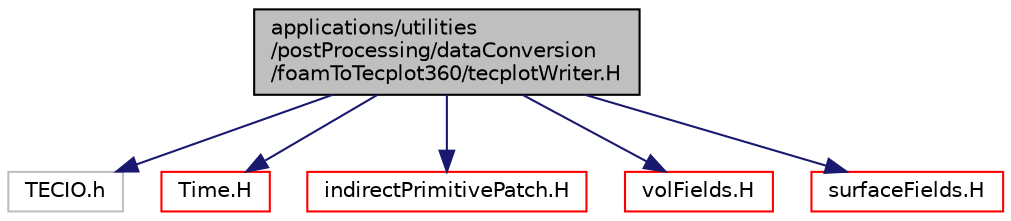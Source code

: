 digraph "applications/utilities/postProcessing/dataConversion/foamToTecplot360/tecplotWriter.H"
{
  bgcolor="transparent";
  edge [fontname="Helvetica",fontsize="10",labelfontname="Helvetica",labelfontsize="10"];
  node [fontname="Helvetica",fontsize="10",shape=record];
  Node0 [label="applications/utilities\l/postProcessing/dataConversion\l/foamToTecplot360/tecplotWriter.H",height=0.2,width=0.4,color="black", fillcolor="grey75", style="filled", fontcolor="black"];
  Node0 -> Node1 [color="midnightblue",fontsize="10",style="solid",fontname="Helvetica"];
  Node1 [label="TECIO.h",height=0.2,width=0.4,color="grey75"];
  Node0 -> Node2 [color="midnightblue",fontsize="10",style="solid",fontname="Helvetica"];
  Node2 [label="Time.H",height=0.2,width=0.4,color="red",URL="$a10025.html"];
  Node0 -> Node176 [color="midnightblue",fontsize="10",style="solid",fontname="Helvetica"];
  Node176 [label="indirectPrimitivePatch.H",height=0.2,width=0.4,color="red",URL="$a12755.html"];
  Node0 -> Node232 [color="midnightblue",fontsize="10",style="solid",fontname="Helvetica"];
  Node232 [label="volFields.H",height=0.2,width=0.4,color="red",URL="$a02912.html"];
  Node0 -> Node341 [color="midnightblue",fontsize="10",style="solid",fontname="Helvetica"];
  Node341 [label="surfaceFields.H",height=0.2,width=0.4,color="red",URL="$a02897.html",tooltip="Foam::surfaceFields. "];
}

